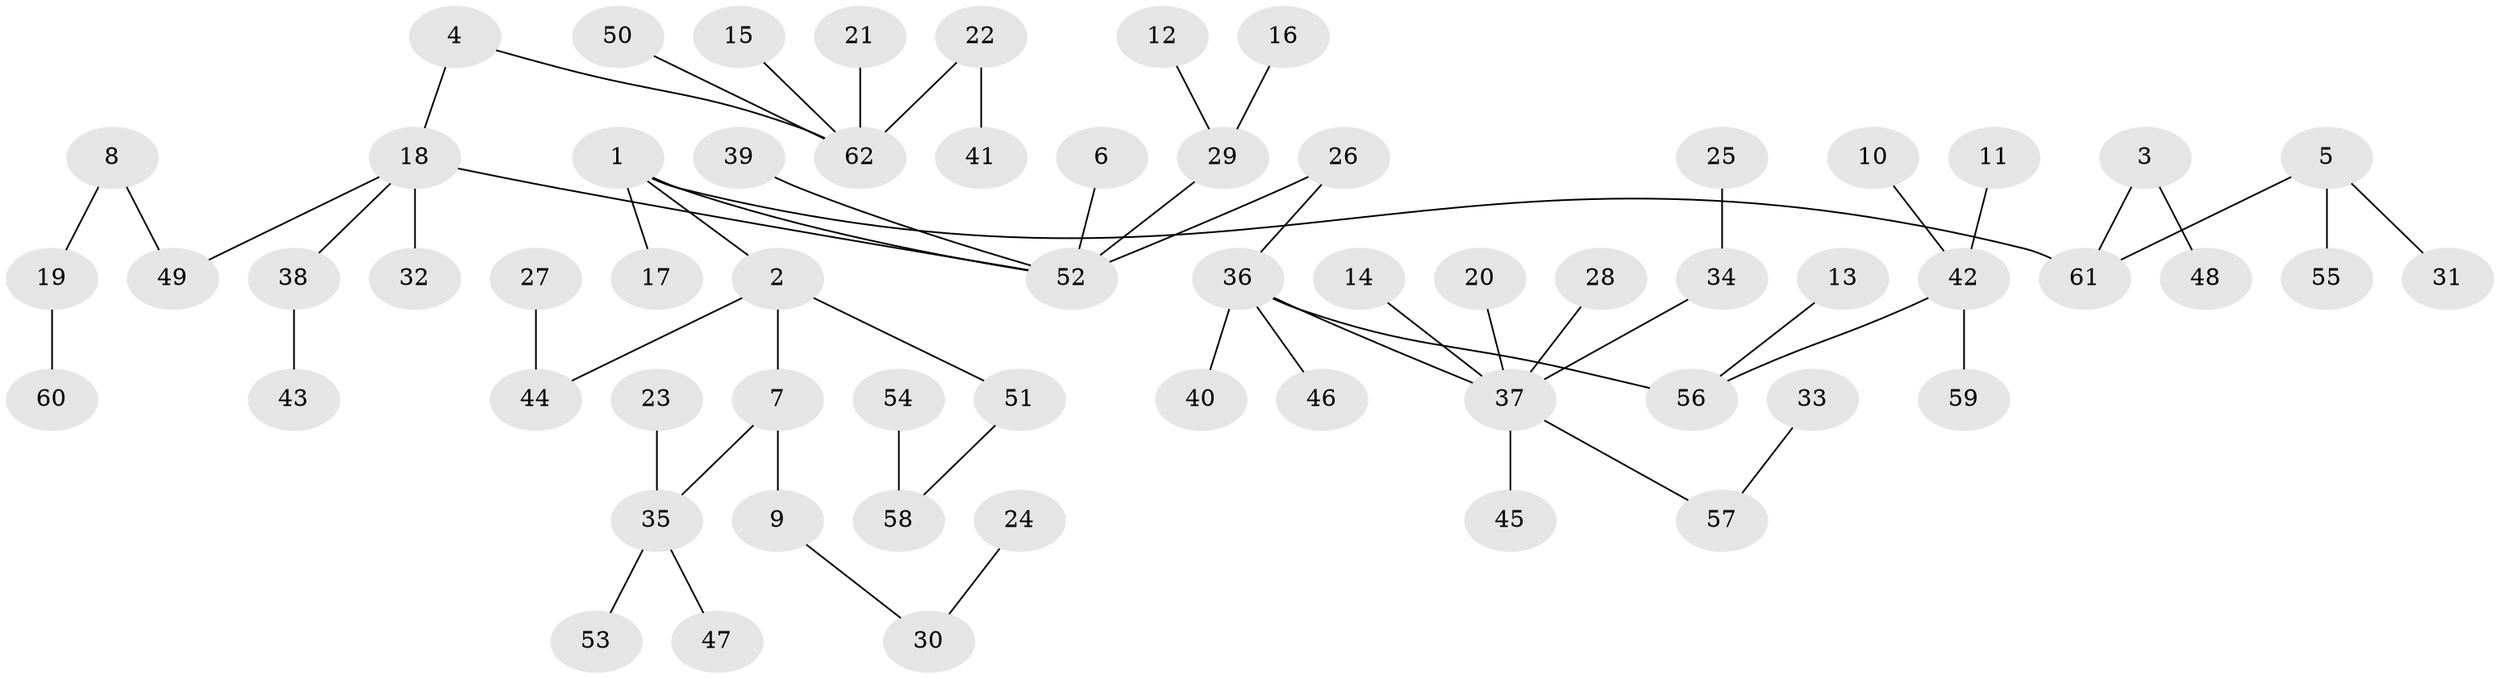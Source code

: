 // original degree distribution, {4: 0.10483870967741936, 7: 0.008064516129032258, 2: 0.23387096774193547, 3: 0.10483870967741936, 6: 0.016129032258064516, 9: 0.008064516129032258, 5: 0.008064516129032258, 1: 0.5161290322580645}
// Generated by graph-tools (version 1.1) at 2025/50/03/09/25 03:50:21]
// undirected, 62 vertices, 61 edges
graph export_dot {
graph [start="1"]
  node [color=gray90,style=filled];
  1;
  2;
  3;
  4;
  5;
  6;
  7;
  8;
  9;
  10;
  11;
  12;
  13;
  14;
  15;
  16;
  17;
  18;
  19;
  20;
  21;
  22;
  23;
  24;
  25;
  26;
  27;
  28;
  29;
  30;
  31;
  32;
  33;
  34;
  35;
  36;
  37;
  38;
  39;
  40;
  41;
  42;
  43;
  44;
  45;
  46;
  47;
  48;
  49;
  50;
  51;
  52;
  53;
  54;
  55;
  56;
  57;
  58;
  59;
  60;
  61;
  62;
  1 -- 2 [weight=1.0];
  1 -- 17 [weight=1.0];
  1 -- 52 [weight=1.0];
  1 -- 61 [weight=1.0];
  2 -- 7 [weight=1.0];
  2 -- 44 [weight=1.0];
  2 -- 51 [weight=1.0];
  3 -- 48 [weight=1.0];
  3 -- 61 [weight=1.0];
  4 -- 18 [weight=1.0];
  4 -- 62 [weight=1.0];
  5 -- 31 [weight=1.0];
  5 -- 55 [weight=1.0];
  5 -- 61 [weight=1.0];
  6 -- 52 [weight=1.0];
  7 -- 9 [weight=1.0];
  7 -- 35 [weight=1.0];
  8 -- 19 [weight=1.0];
  8 -- 49 [weight=1.0];
  9 -- 30 [weight=1.0];
  10 -- 42 [weight=1.0];
  11 -- 42 [weight=1.0];
  12 -- 29 [weight=1.0];
  13 -- 56 [weight=1.0];
  14 -- 37 [weight=1.0];
  15 -- 62 [weight=1.0];
  16 -- 29 [weight=1.0];
  18 -- 32 [weight=1.0];
  18 -- 38 [weight=1.0];
  18 -- 49 [weight=1.0];
  18 -- 52 [weight=1.0];
  19 -- 60 [weight=1.0];
  20 -- 37 [weight=1.0];
  21 -- 62 [weight=1.0];
  22 -- 41 [weight=1.0];
  22 -- 62 [weight=1.0];
  23 -- 35 [weight=1.0];
  24 -- 30 [weight=1.0];
  25 -- 34 [weight=1.0];
  26 -- 36 [weight=1.0];
  26 -- 52 [weight=1.0];
  27 -- 44 [weight=1.0];
  28 -- 37 [weight=1.0];
  29 -- 52 [weight=1.0];
  33 -- 57 [weight=1.0];
  34 -- 37 [weight=1.0];
  35 -- 47 [weight=1.0];
  35 -- 53 [weight=1.0];
  36 -- 37 [weight=1.0];
  36 -- 40 [weight=1.0];
  36 -- 46 [weight=1.0];
  36 -- 56 [weight=1.0];
  37 -- 45 [weight=1.0];
  37 -- 57 [weight=1.0];
  38 -- 43 [weight=1.0];
  39 -- 52 [weight=1.0];
  42 -- 56 [weight=1.0];
  42 -- 59 [weight=1.0];
  50 -- 62 [weight=1.0];
  51 -- 58 [weight=1.0];
  54 -- 58 [weight=1.0];
}
